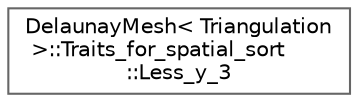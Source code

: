 digraph "Graphical Class Hierarchy"
{
 // LATEX_PDF_SIZE
  bgcolor="transparent";
  edge [fontname=Helvetica,fontsize=10,labelfontname=Helvetica,labelfontsize=10];
  node [fontname=Helvetica,fontsize=10,shape=box,height=0.2,width=0.4];
  rankdir="LR";
  Node0 [id="Node000000",label="DelaunayMesh\< Triangulation\l \>::Traits_for_spatial_sort\l::Less_y_3",height=0.2,width=0.4,color="grey40", fillcolor="white", style="filled",URL="$structFoam_1_1DelaunayMesh_1_1Traits__for__spatial__sort_1_1Less__y__3.html",tooltip=" "];
}
